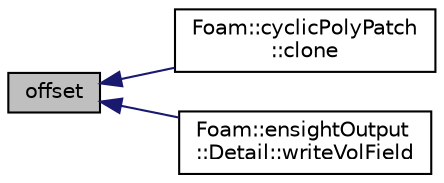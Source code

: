 digraph "offset"
{
  bgcolor="transparent";
  edge [fontname="Helvetica",fontsize="10",labelfontname="Helvetica",labelfontsize="10"];
  node [fontname="Helvetica",fontsize="10",shape=record];
  rankdir="LR";
  Node1 [label="offset",height=0.2,width=0.4,color="black", fillcolor="grey75", style="filled" fontcolor="black"];
  Node1 -> Node2 [dir="back",color="midnightblue",fontsize="10",style="solid",fontname="Helvetica"];
  Node2 [label="Foam::cyclicPolyPatch\l::clone",height=0.2,width=0.4,color="black",URL="$classFoam_1_1cyclicPolyPatch.html#ab8ac97614cdfea53505e8e163abf004f",tooltip="Construct and return a clone, resetting the face list. "];
  Node1 -> Node3 [dir="back",color="midnightblue",fontsize="10",style="solid",fontname="Helvetica"];
  Node3 [label="Foam::ensightOutput\l::Detail::writeVolField",height=0.2,width=0.4,color="black",URL="$namespaceFoam_1_1ensightOutput_1_1Detail.html#a83763c6ecbbfea5ade1ef04c3a751c54",tooltip="Write volume field component-wise. "];
}
